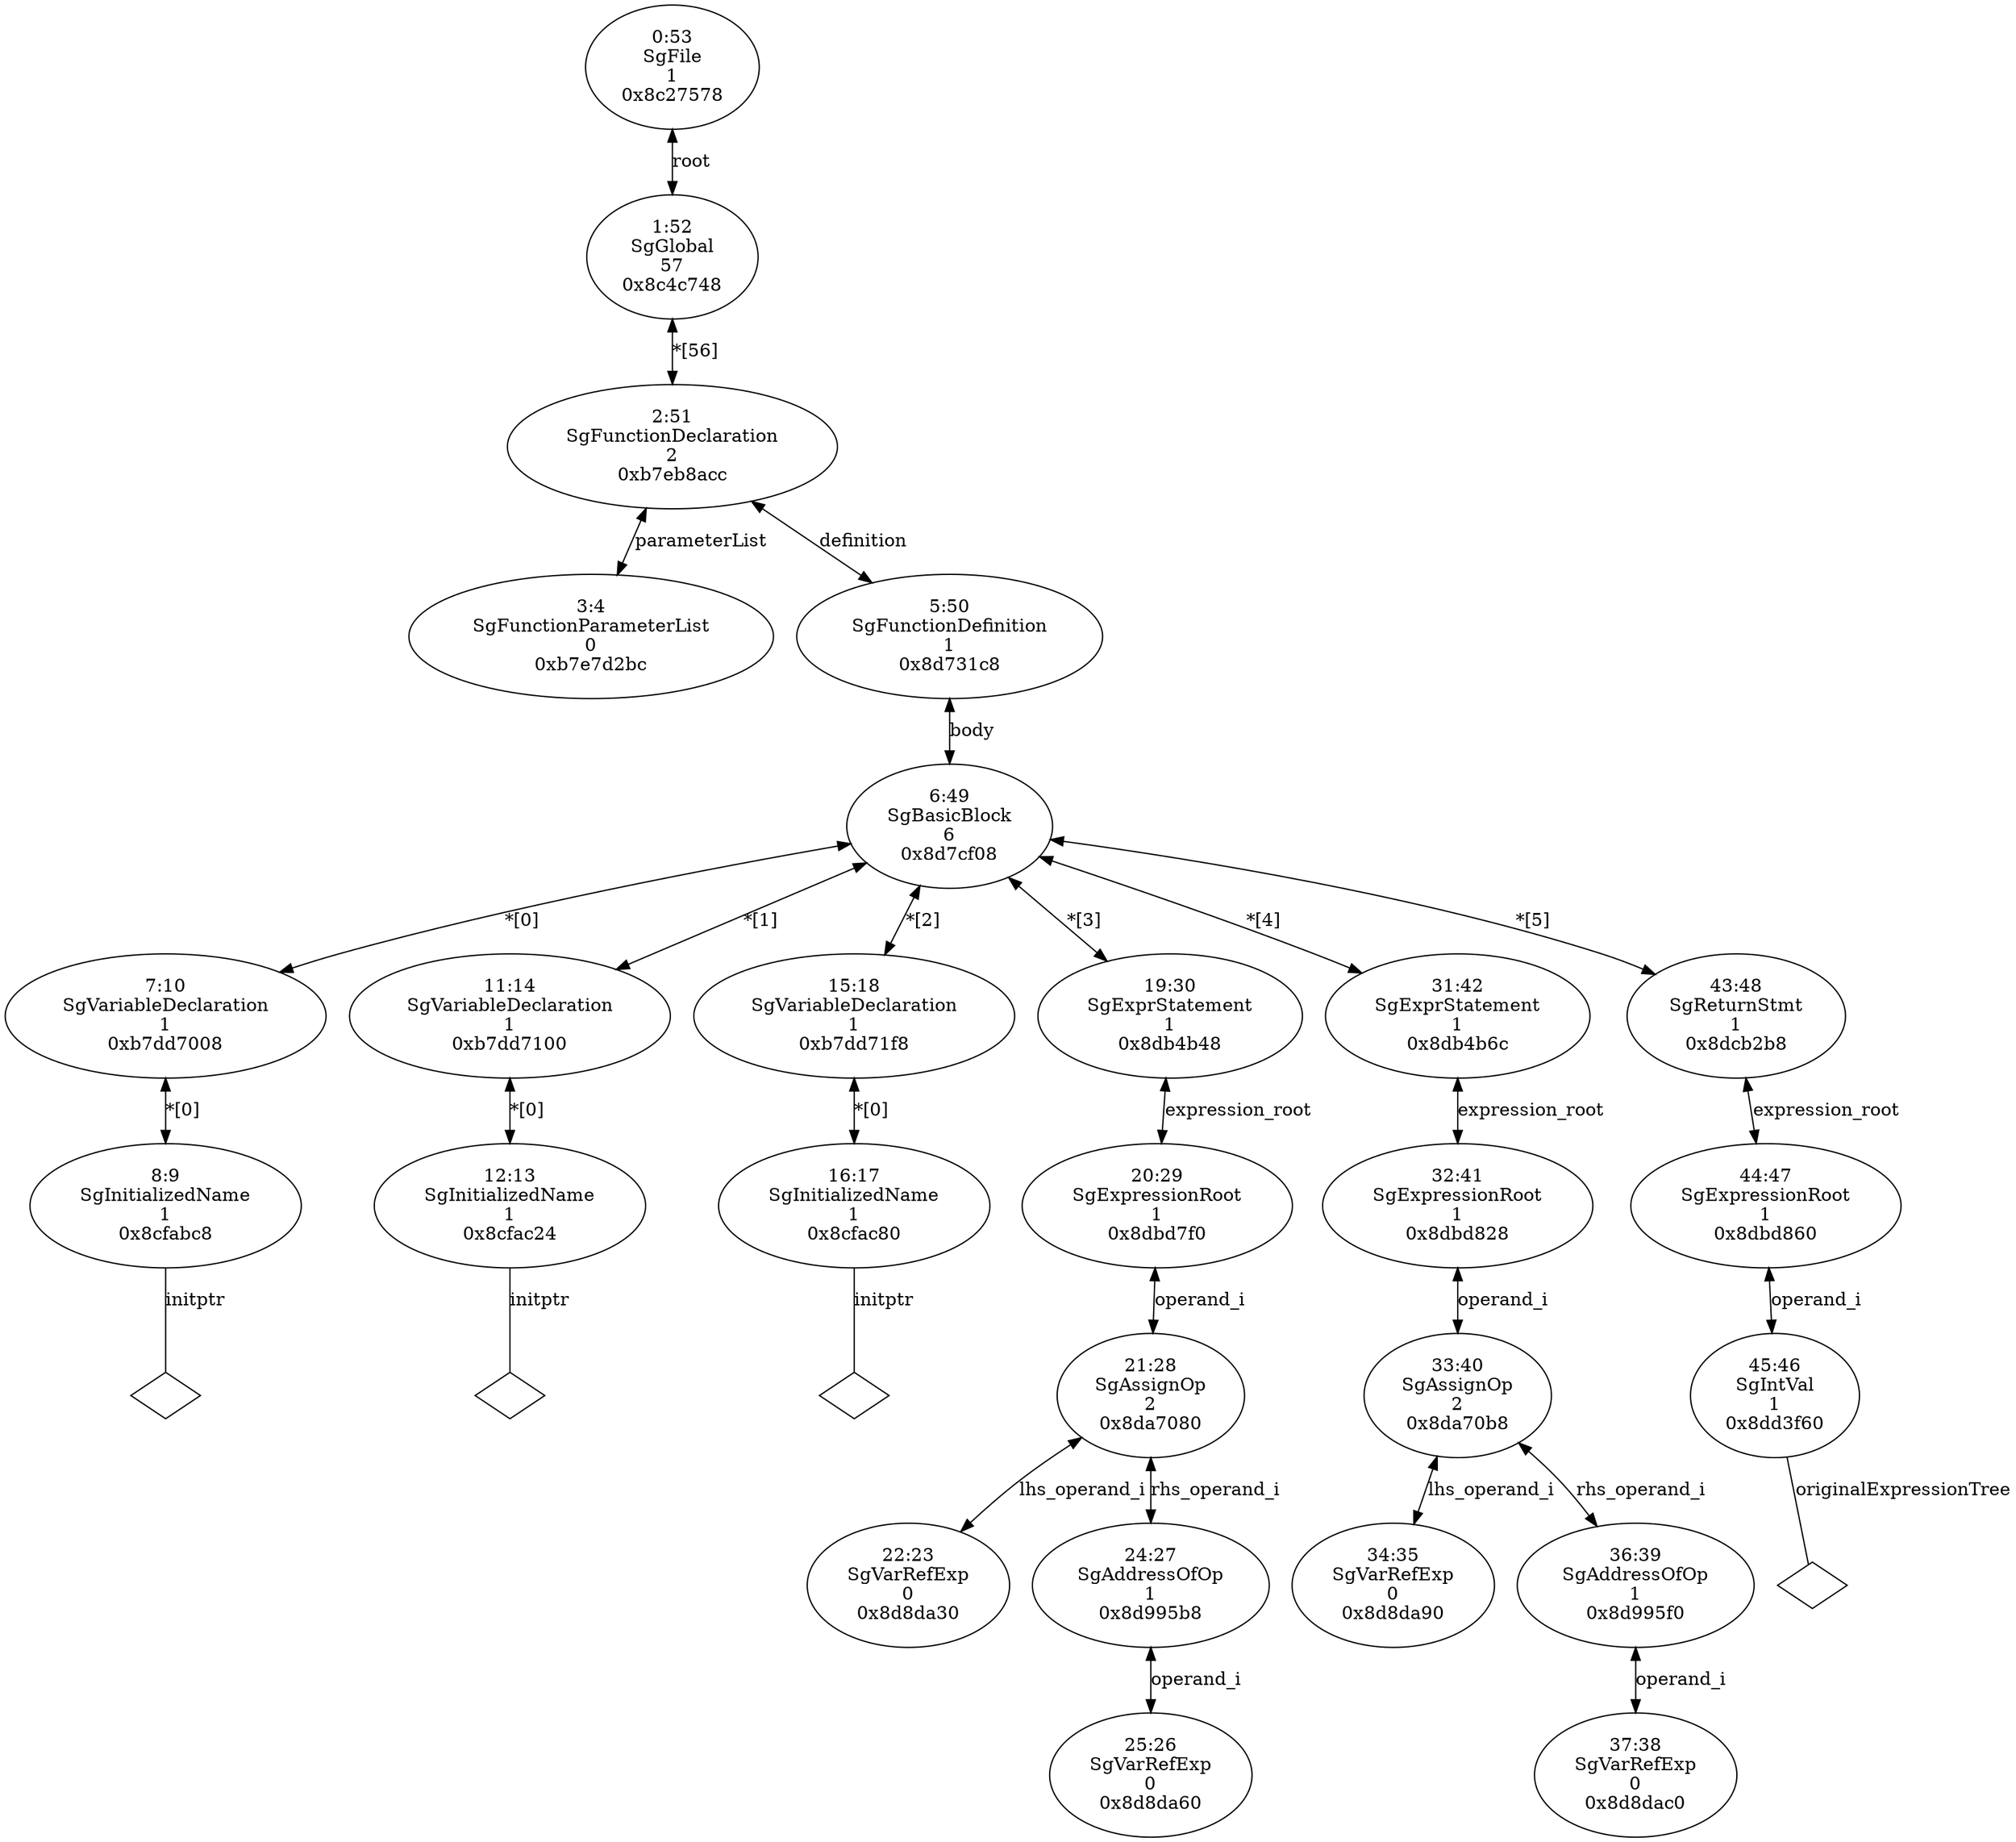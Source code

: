 digraph "G./alias1.c.dot" {
"0xb7e7d2bc"[label="3:4\nSgFunctionParameterList\n0\n0xb7e7d2bc\n" ];
"0x8cfabc8"[label="8:9\nSgInitializedName\n1\n0x8cfabc8\n" ];
"0x8cfabc8" -> "0x8cfabc8__initptr__null"[label="initptr" dir=none ];
"0x8cfabc8__initptr__null"[label="" shape=diamond ];
"0xb7dd7008"[label="7:10\nSgVariableDeclaration\n1\n0xb7dd7008\n" ];
"0xb7dd7008" -> "0x8cfabc8"[label="*[0]" dir=both ];
"0x8cfac24"[label="12:13\nSgInitializedName\n1\n0x8cfac24\n" ];
"0x8cfac24" -> "0x8cfac24__initptr__null"[label="initptr" dir=none ];
"0x8cfac24__initptr__null"[label="" shape=diamond ];
"0xb7dd7100"[label="11:14\nSgVariableDeclaration\n1\n0xb7dd7100\n" ];
"0xb7dd7100" -> "0x8cfac24"[label="*[0]" dir=both ];
"0x8cfac80"[label="16:17\nSgInitializedName\n1\n0x8cfac80\n" ];
"0x8cfac80" -> "0x8cfac80__initptr__null"[label="initptr" dir=none ];
"0x8cfac80__initptr__null"[label="" shape=diamond ];
"0xb7dd71f8"[label="15:18\nSgVariableDeclaration\n1\n0xb7dd71f8\n" ];
"0xb7dd71f8" -> "0x8cfac80"[label="*[0]" dir=both ];
"0x8d8da30"[label="22:23\nSgVarRefExp\n0\n0x8d8da30\n" ];
"0x8d8da60"[label="25:26\nSgVarRefExp\n0\n0x8d8da60\n" ];
"0x8d995b8"[label="24:27\nSgAddressOfOp\n1\n0x8d995b8\n" ];
"0x8d995b8" -> "0x8d8da60"[label="operand_i" dir=both ];
"0x8da7080"[label="21:28\nSgAssignOp\n2\n0x8da7080\n" ];
"0x8da7080" -> "0x8d8da30"[label="lhs_operand_i" dir=both ];
"0x8da7080" -> "0x8d995b8"[label="rhs_operand_i" dir=both ];
"0x8dbd7f0"[label="20:29\nSgExpressionRoot\n1\n0x8dbd7f0\n" ];
"0x8dbd7f0" -> "0x8da7080"[label="operand_i" dir=both ];
"0x8db4b48"[label="19:30\nSgExprStatement\n1\n0x8db4b48\n" ];
"0x8db4b48" -> "0x8dbd7f0"[label="expression_root" dir=both ];
"0x8d8da90"[label="34:35\nSgVarRefExp\n0\n0x8d8da90\n" ];
"0x8d8dac0"[label="37:38\nSgVarRefExp\n0\n0x8d8dac0\n" ];
"0x8d995f0"[label="36:39\nSgAddressOfOp\n1\n0x8d995f0\n" ];
"0x8d995f0" -> "0x8d8dac0"[label="operand_i" dir=both ];
"0x8da70b8"[label="33:40\nSgAssignOp\n2\n0x8da70b8\n" ];
"0x8da70b8" -> "0x8d8da90"[label="lhs_operand_i" dir=both ];
"0x8da70b8" -> "0x8d995f0"[label="rhs_operand_i" dir=both ];
"0x8dbd828"[label="32:41\nSgExpressionRoot\n1\n0x8dbd828\n" ];
"0x8dbd828" -> "0x8da70b8"[label="operand_i" dir=both ];
"0x8db4b6c"[label="31:42\nSgExprStatement\n1\n0x8db4b6c\n" ];
"0x8db4b6c" -> "0x8dbd828"[label="expression_root" dir=both ];
"0x8dd3f60"[label="45:46\nSgIntVal\n1\n0x8dd3f60\n" ];
"0x8dd3f60" -> "0x8dd3f60__originalExpressionTree__null"[label="originalExpressionTree" dir=none ];
"0x8dd3f60__originalExpressionTree__null"[label="" shape=diamond ];
"0x8dbd860"[label="44:47\nSgExpressionRoot\n1\n0x8dbd860\n" ];
"0x8dbd860" -> "0x8dd3f60"[label="operand_i" dir=both ];
"0x8dcb2b8"[label="43:48\nSgReturnStmt\n1\n0x8dcb2b8\n" ];
"0x8dcb2b8" -> "0x8dbd860"[label="expression_root" dir=both ];
"0x8d7cf08"[label="6:49\nSgBasicBlock\n6\n0x8d7cf08\n" ];
"0x8d7cf08" -> "0xb7dd7008"[label="*[0]" dir=both ];
"0x8d7cf08" -> "0xb7dd7100"[label="*[1]" dir=both ];
"0x8d7cf08" -> "0xb7dd71f8"[label="*[2]" dir=both ];
"0x8d7cf08" -> "0x8db4b48"[label="*[3]" dir=both ];
"0x8d7cf08" -> "0x8db4b6c"[label="*[4]" dir=both ];
"0x8d7cf08" -> "0x8dcb2b8"[label="*[5]" dir=both ];
"0x8d731c8"[label="5:50\nSgFunctionDefinition\n1\n0x8d731c8\n" ];
"0x8d731c8" -> "0x8d7cf08"[label="body" dir=both ];
"0xb7eb8acc"[label="2:51\nSgFunctionDeclaration\n2\n0xb7eb8acc\n" ];
"0xb7eb8acc" -> "0xb7e7d2bc"[label="parameterList" dir=both ];
"0xb7eb8acc" -> "0x8d731c8"[label="definition" dir=both ];
"0x8c4c748"[label="1:52\nSgGlobal\n57\n0x8c4c748\n" ];
"0x8c4c748" -> "0xb7eb8acc"[label="*[56]" dir=both ];
"0x8c27578"[label="0:53\nSgFile\n1\n0x8c27578\n" ];
"0x8c27578" -> "0x8c4c748"[label="root" dir=both ];
}
